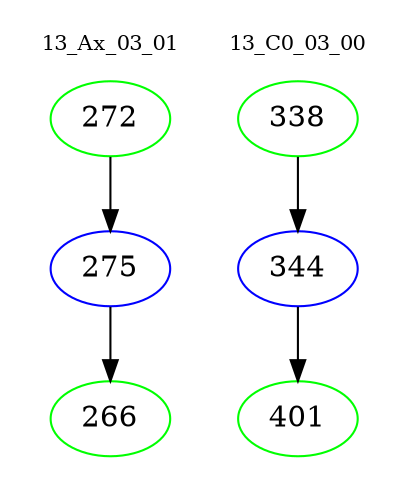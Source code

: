 digraph{
subgraph cluster_0 {
color = white
label = "13_Ax_03_01";
fontsize=10;
T0_272 [label="272", color="green"]
T0_272 -> T0_275 [color="black"]
T0_275 [label="275", color="blue"]
T0_275 -> T0_266 [color="black"]
T0_266 [label="266", color="green"]
}
subgraph cluster_1 {
color = white
label = "13_C0_03_00";
fontsize=10;
T1_338 [label="338", color="green"]
T1_338 -> T1_344 [color="black"]
T1_344 [label="344", color="blue"]
T1_344 -> T1_401 [color="black"]
T1_401 [label="401", color="green"]
}
}
